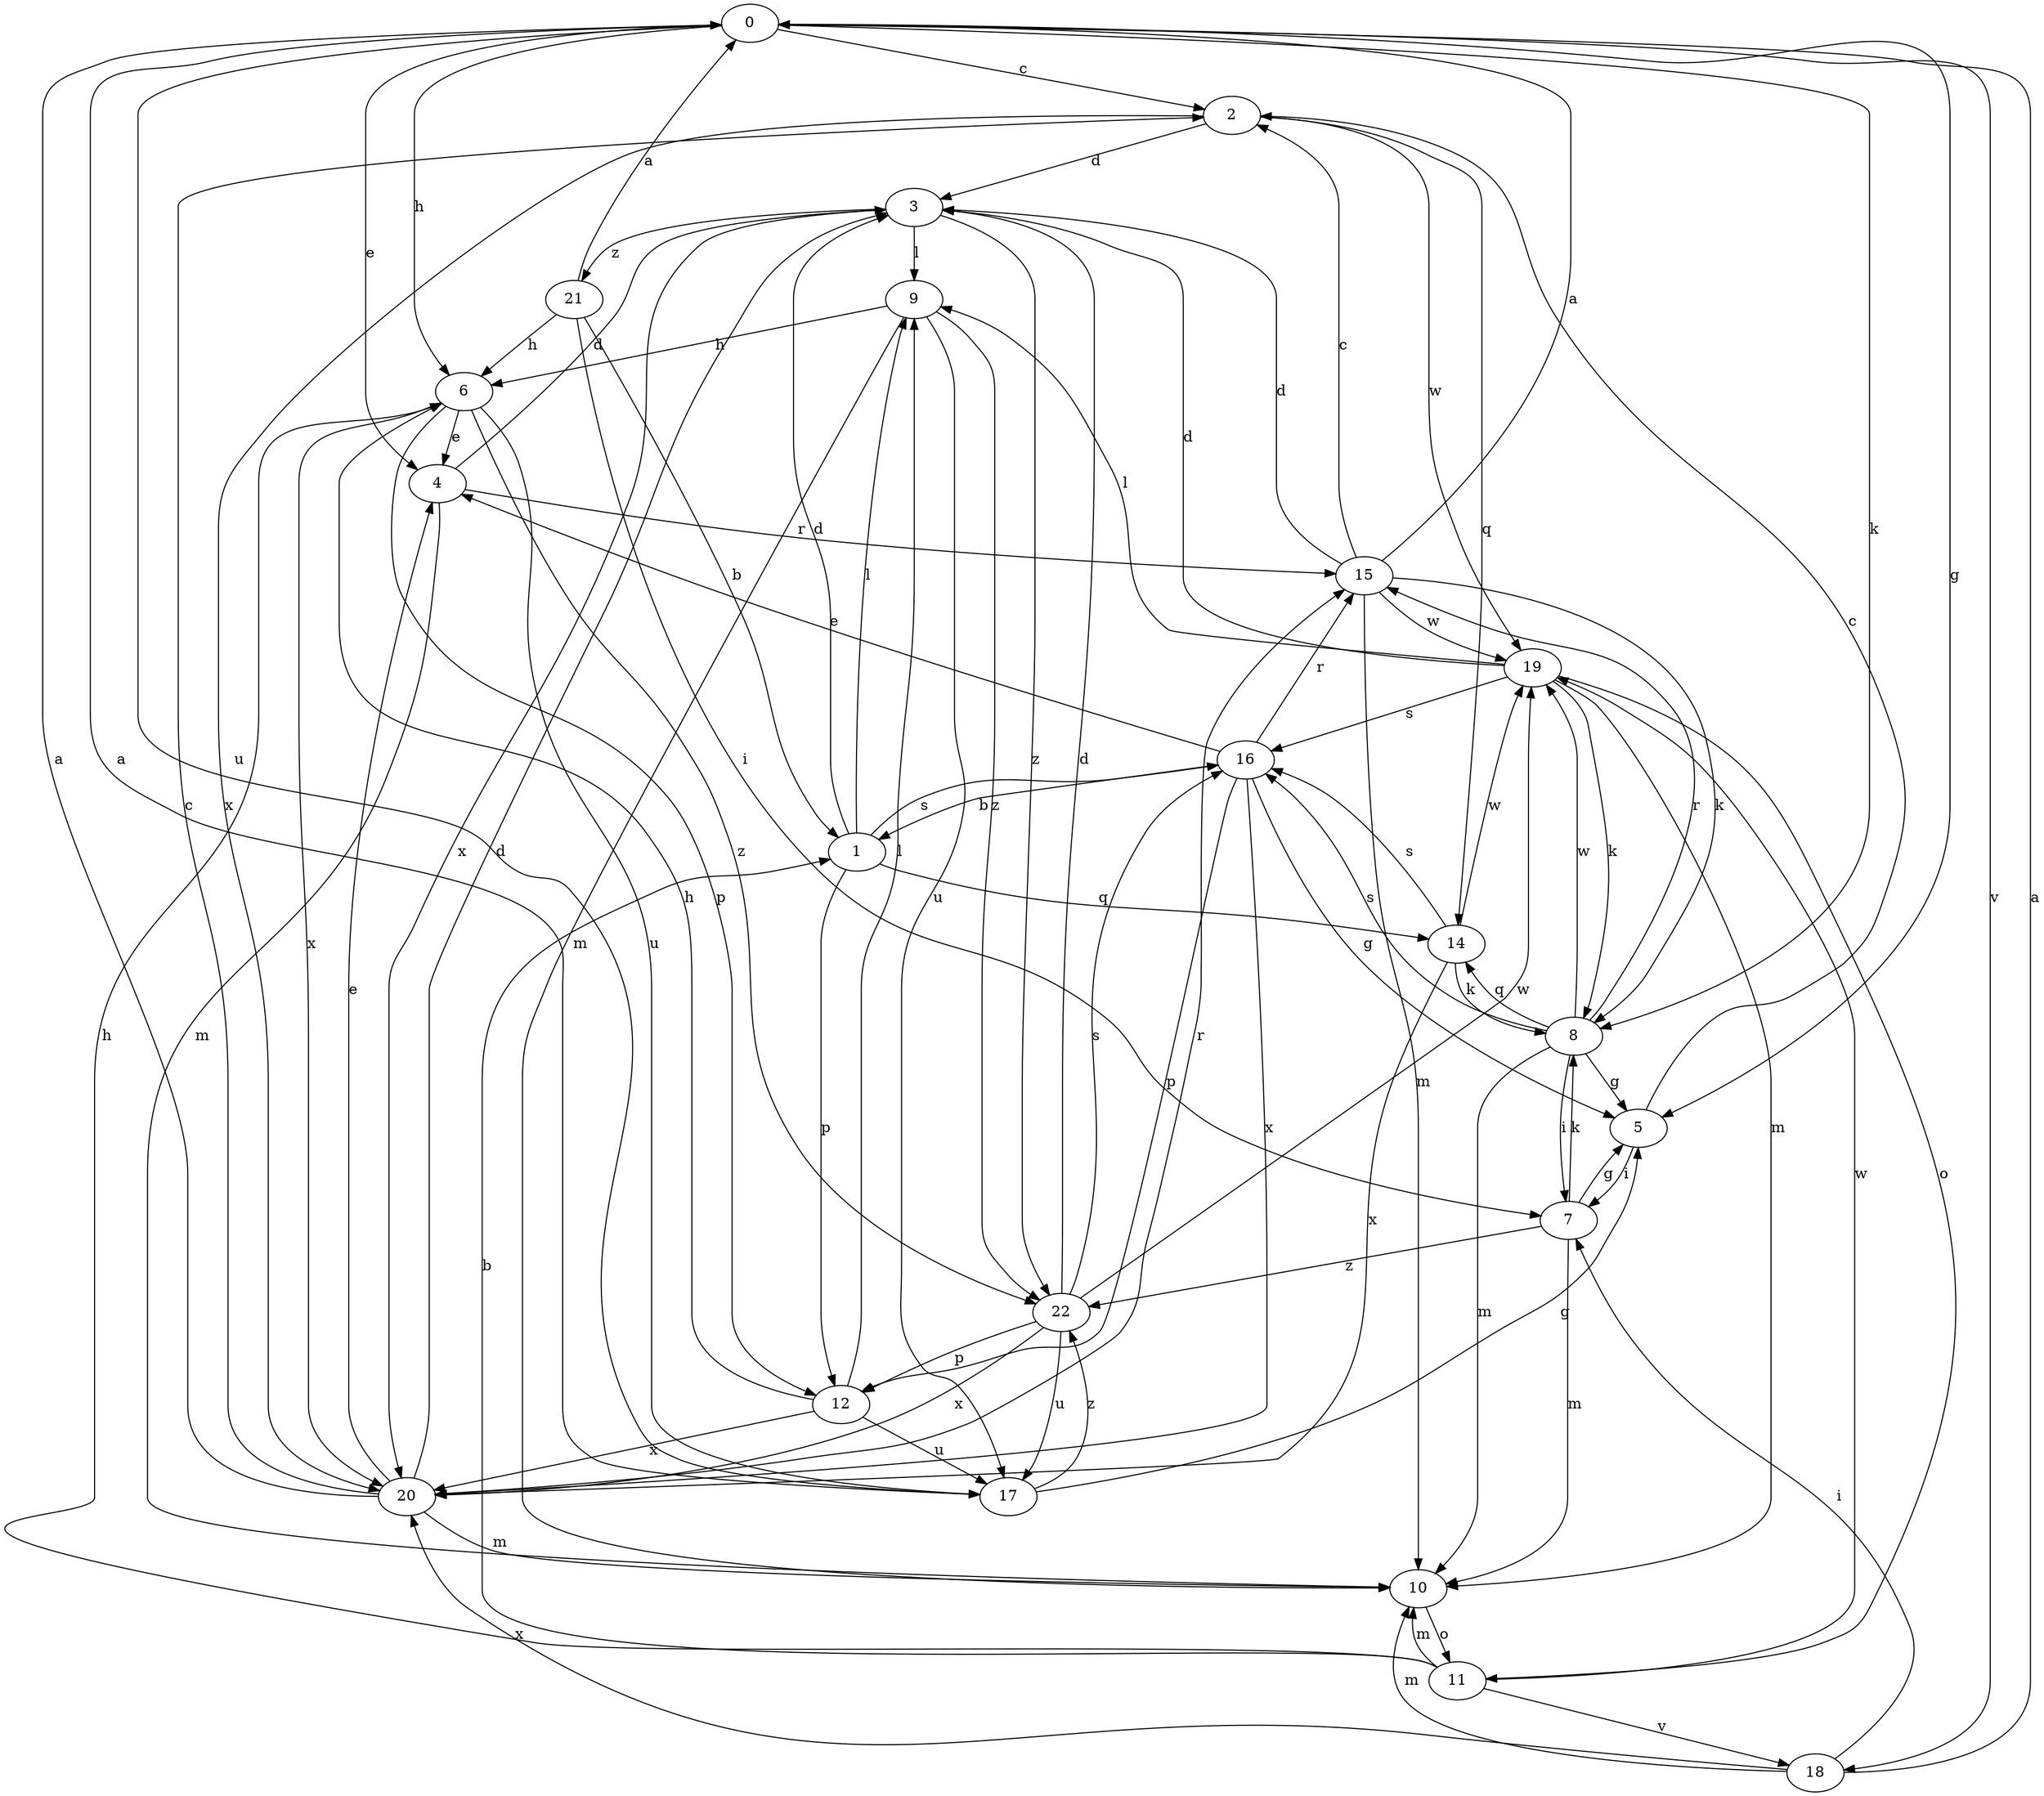 strict digraph  {
0;
1;
2;
3;
4;
5;
6;
7;
8;
9;
10;
11;
12;
14;
15;
16;
17;
18;
19;
20;
21;
22;
0 -> 2  [label=c];
0 -> 4  [label=e];
0 -> 5  [label=g];
0 -> 6  [label=h];
0 -> 8  [label=k];
0 -> 17  [label=u];
0 -> 18  [label=v];
1 -> 3  [label=d];
1 -> 9  [label=l];
1 -> 12  [label=p];
1 -> 14  [label=q];
1 -> 16  [label=s];
2 -> 3  [label=d];
2 -> 14  [label=q];
2 -> 19  [label=w];
2 -> 20  [label=x];
3 -> 9  [label=l];
3 -> 20  [label=x];
3 -> 21  [label=z];
3 -> 22  [label=z];
4 -> 3  [label=d];
4 -> 10  [label=m];
4 -> 15  [label=r];
5 -> 2  [label=c];
5 -> 7  [label=i];
6 -> 4  [label=e];
6 -> 12  [label=p];
6 -> 17  [label=u];
6 -> 20  [label=x];
6 -> 22  [label=z];
7 -> 5  [label=g];
7 -> 8  [label=k];
7 -> 10  [label=m];
7 -> 22  [label=z];
8 -> 5  [label=g];
8 -> 7  [label=i];
8 -> 10  [label=m];
8 -> 14  [label=q];
8 -> 15  [label=r];
8 -> 16  [label=s];
8 -> 19  [label=w];
9 -> 6  [label=h];
9 -> 10  [label=m];
9 -> 17  [label=u];
9 -> 22  [label=z];
10 -> 11  [label=o];
11 -> 1  [label=b];
11 -> 6  [label=h];
11 -> 10  [label=m];
11 -> 18  [label=v];
11 -> 19  [label=w];
12 -> 6  [label=h];
12 -> 9  [label=l];
12 -> 17  [label=u];
12 -> 20  [label=x];
14 -> 8  [label=k];
14 -> 16  [label=s];
14 -> 19  [label=w];
14 -> 20  [label=x];
15 -> 0  [label=a];
15 -> 2  [label=c];
15 -> 3  [label=d];
15 -> 8  [label=k];
15 -> 10  [label=m];
15 -> 19  [label=w];
16 -> 1  [label=b];
16 -> 4  [label=e];
16 -> 5  [label=g];
16 -> 12  [label=p];
16 -> 15  [label=r];
16 -> 20  [label=x];
17 -> 0  [label=a];
17 -> 5  [label=g];
17 -> 22  [label=z];
18 -> 0  [label=a];
18 -> 7  [label=i];
18 -> 10  [label=m];
18 -> 20  [label=x];
19 -> 3  [label=d];
19 -> 8  [label=k];
19 -> 9  [label=l];
19 -> 10  [label=m];
19 -> 11  [label=o];
19 -> 16  [label=s];
20 -> 0  [label=a];
20 -> 2  [label=c];
20 -> 3  [label=d];
20 -> 4  [label=e];
20 -> 10  [label=m];
20 -> 15  [label=r];
21 -> 0  [label=a];
21 -> 1  [label=b];
21 -> 6  [label=h];
21 -> 7  [label=i];
22 -> 3  [label=d];
22 -> 12  [label=p];
22 -> 16  [label=s];
22 -> 17  [label=u];
22 -> 19  [label=w];
22 -> 20  [label=x];
}
